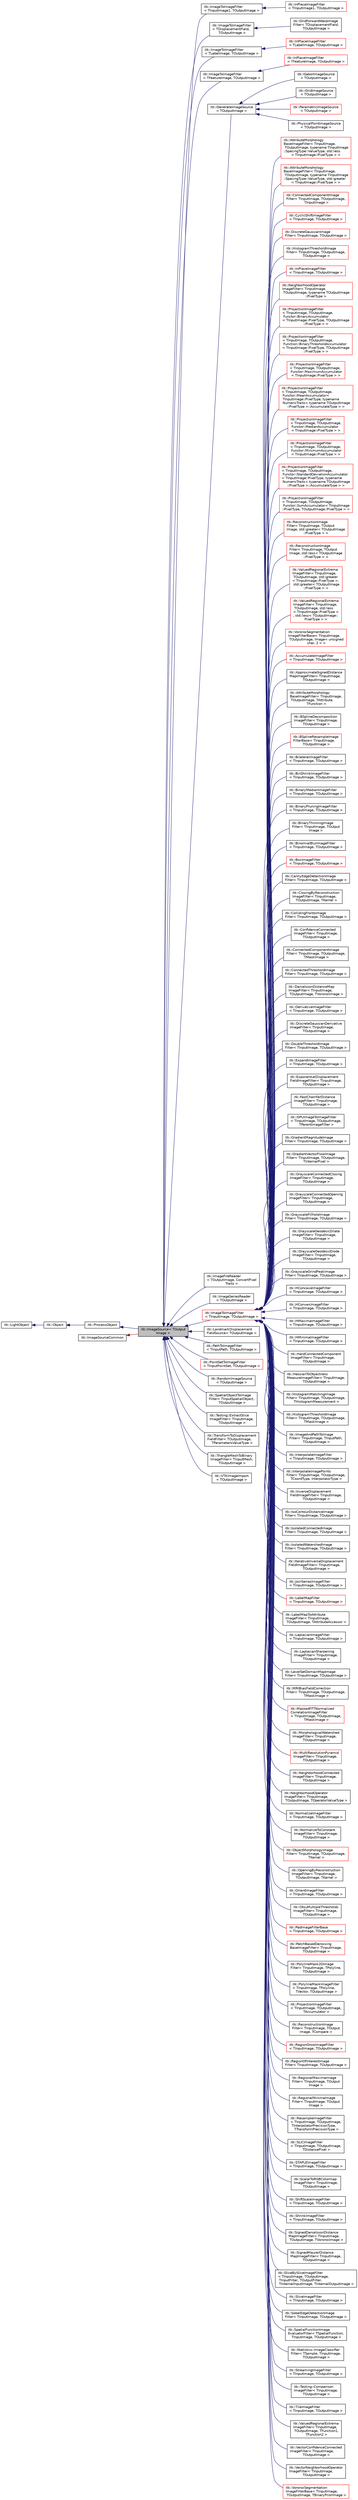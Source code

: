 digraph "itk::ImageSource&lt; TOutputImage &gt;"
{
 // LATEX_PDF_SIZE
  edge [fontname="Helvetica",fontsize="10",labelfontname="Helvetica",labelfontsize="10"];
  node [fontname="Helvetica",fontsize="10",shape=record];
  rankdir="LR";
  Node1 [label="itk::ImageSource\< TOutput\lImage \>",height=0.2,width=0.4,color="black", fillcolor="grey75", style="filled", fontcolor="black",tooltip="Base class for all process objects that output image data."];
  Node2 -> Node1 [dir="back",color="midnightblue",fontsize="10",style="solid",fontname="Helvetica"];
  Node2 [label="itk::ProcessObject",height=0.2,width=0.4,color="black", fillcolor="white", style="filled",URL="$classitk_1_1ProcessObject.html",tooltip="The base class for all process objects (source, filters, mappers) in the Insight data processing pipe..."];
  Node3 -> Node2 [dir="back",color="midnightblue",fontsize="10",style="solid",fontname="Helvetica"];
  Node3 [label="itk::Object",height=0.2,width=0.4,color="black", fillcolor="white", style="filled",URL="$classitk_1_1Object.html",tooltip="Base class for most ITK classes."];
  Node4 -> Node3 [dir="back",color="midnightblue",fontsize="10",style="solid",fontname="Helvetica"];
  Node4 [label="itk::LightObject",height=0.2,width=0.4,color="black", fillcolor="white", style="filled",URL="$classitk_1_1LightObject.html",tooltip="Light weight base class for most itk classes."];
  Node5 -> Node1 [dir="back",color="firebrick4",fontsize="10",style="solid",fontname="Helvetica"];
  Node5 [label="itk::ImageSourceCommon",height=0.2,width=0.4,color="black", fillcolor="white", style="filled",URL="$structitk_1_1ImageSourceCommon.html",tooltip="Secondary base class of ImageSource common between templates."];
  Node1 -> Node6 [dir="back",color="midnightblue",fontsize="10",style="solid",fontname="Helvetica"];
  Node6 [label="itk::ImageToImageFilter\l\< TInputImage1, TOutputImage \>",height=0.2,width=0.4,color="black", fillcolor="white", style="filled",URL="$classitk_1_1ImageToImageFilter.html",tooltip=" "];
  Node6 -> Node7 [dir="back",color="midnightblue",fontsize="10",style="solid",fontname="Helvetica"];
  Node7 [label="itk::InPlaceImageFilter\l\< TInputImage1, TOutputImage \>",height=0.2,width=0.4,color="red", fillcolor="white", style="filled",URL="$classitk_1_1InPlaceImageFilter.html",tooltip=" "];
  Node1 -> Node23 [dir="back",color="midnightblue",fontsize="10",style="solid",fontname="Helvetica"];
  Node23 [label="itk::ImageToImageFilter\l\< TDisplacementField,\l TOutputImage \>",height=0.2,width=0.4,color="black", fillcolor="white", style="filled",URL="$classitk_1_1ImageToImageFilter.html",tooltip=" "];
  Node23 -> Node24 [dir="back",color="midnightblue",fontsize="10",style="solid",fontname="Helvetica"];
  Node24 [label="itk::GridForwardWarpImage\lFilter\< TDisplacementField,\l TOutputImage \>",height=0.2,width=0.4,color="black", fillcolor="white", style="filled",URL="$classitk_1_1GridForwardWarpImageFilter.html",tooltip="Warps a grid using an input deformation field."];
  Node1 -> Node25 [dir="back",color="midnightblue",fontsize="10",style="solid",fontname="Helvetica"];
  Node25 [label="itk::ImageToImageFilter\l\< TLabelImage, TOutputImage \>",height=0.2,width=0.4,color="black", fillcolor="white", style="filled",URL="$classitk_1_1ImageToImageFilter.html",tooltip=" "];
  Node25 -> Node26 [dir="back",color="midnightblue",fontsize="10",style="solid",fontname="Helvetica"];
  Node26 [label="itk::InPlaceImageFilter\l\< TLabelImage, TOutputImage \>",height=0.2,width=0.4,color="red", fillcolor="white", style="filled",URL="$classitk_1_1InPlaceImageFilter.html",tooltip=" "];
  Node1 -> Node29 [dir="back",color="midnightblue",fontsize="10",style="solid",fontname="Helvetica"];
  Node29 [label="itk::ImageToImageFilter\l\< TFeatureImage, TOutputImage \>",height=0.2,width=0.4,color="black", fillcolor="white", style="filled",URL="$classitk_1_1ImageToImageFilter.html",tooltip=" "];
  Node29 -> Node30 [dir="back",color="midnightblue",fontsize="10",style="solid",fontname="Helvetica"];
  Node30 [label="itk::InPlaceImageFilter\l\< TFeatureImage, TOutputImage \>",height=0.2,width=0.4,color="red", fillcolor="white", style="filled",URL="$classitk_1_1InPlaceImageFilter.html",tooltip=" "];
  Node1 -> Node40 [dir="back",color="midnightblue",fontsize="10",style="solid",fontname="Helvetica"];
  Node40 [label="itk::GenerateImageSource\l\< TOutputImage \>",height=0.2,width=0.4,color="black", fillcolor="white", style="filled",URL="$classitk_1_1GenerateImageSource.html",tooltip="a Base class for image sources which need to have image size, and other meta-data set."];
  Node40 -> Node41 [dir="back",color="midnightblue",fontsize="10",style="solid",fontname="Helvetica"];
  Node41 [label="itk::GaborImageSource\l\< TOutputImage \>",height=0.2,width=0.4,color="black", fillcolor="white", style="filled",URL="$classitk_1_1GaborImageSource.html",tooltip="Generate an n-dimensional image of a Gabor filter."];
  Node40 -> Node42 [dir="back",color="midnightblue",fontsize="10",style="solid",fontname="Helvetica"];
  Node42 [label="itk::GridImageSource\l\< TOutputImage \>",height=0.2,width=0.4,color="black", fillcolor="white", style="filled",URL="$classitk_1_1GridImageSource.html",tooltip="Generate an n-dimensional image of a grid."];
  Node40 -> Node43 [dir="back",color="midnightblue",fontsize="10",style="solid",fontname="Helvetica"];
  Node43 [label="itk::ParametricImageSource\l\< TOutputImage \>",height=0.2,width=0.4,color="red", fillcolor="white", style="filled",URL="$classitk_1_1ParametricImageSource.html",tooltip="Base class for all parametric image sources."];
  Node40 -> Node45 [dir="back",color="midnightblue",fontsize="10",style="solid",fontname="Helvetica"];
  Node45 [label="itk::PhysicalPointImageSource\l\< TOutputImage \>",height=0.2,width=0.4,color="black", fillcolor="white", style="filled",URL="$classitk_1_1PhysicalPointImageSource.html",tooltip="Generate an image of the physical locations of each pixel."];
  Node1 -> Node46 [dir="back",color="midnightblue",fontsize="10",style="solid",fontname="Helvetica"];
  Node46 [label="itk::ImageFileReader\l\< TOutputImage, ConvertPixel\lTraits \>",height=0.2,width=0.4,color="black", fillcolor="white", style="filled",URL="$classitk_1_1ImageFileReader.html",tooltip="Data source that reads image data from a single file."];
  Node1 -> Node47 [dir="back",color="midnightblue",fontsize="10",style="solid",fontname="Helvetica"];
  Node47 [label="itk::ImageSeriesReader\l\< TOutputImage \>",height=0.2,width=0.4,color="black", fillcolor="white", style="filled",URL="$classitk_1_1ImageSeriesReader.html",tooltip="Data source that reads image data from a series of disk files."];
  Node1 -> Node48 [dir="back",color="midnightblue",fontsize="10",style="solid",fontname="Helvetica"];
  Node48 [label="itk::ImageToImageFilter\l\< TInputImage, TOutputImage \>",height=0.2,width=0.4,color="red", fillcolor="white", style="filled",URL="$classitk_1_1ImageToImageFilter.html",tooltip="Base class for filters that take an image as input and produce an image as output."];
  Node48 -> Node49 [dir="back",color="midnightblue",fontsize="10",style="solid",fontname="Helvetica"];
  Node49 [label="itk::AttributeMorphology\lBaseImageFilter\< TInputImage,\l TOutputImage, typename TInputImage\l::SpacingType::ValueType, std::less\l\< TInputImage::PixelType \> \>",height=0.2,width=0.4,color="red", fillcolor="white", style="filled",URL="$classitk_1_1AttributeMorphologyBaseImageFilter.html",tooltip=" "];
  Node48 -> Node51 [dir="back",color="midnightblue",fontsize="10",style="solid",fontname="Helvetica"];
  Node51 [label="itk::AttributeMorphology\lBaseImageFilter\< TInputImage,\l TOutputImage, typename TInputImage\l::SpacingType::ValueType, std::greater\l\< TInputImage::PixelType \> \>",height=0.2,width=0.4,color="red", fillcolor="white", style="filled",URL="$classitk_1_1AttributeMorphologyBaseImageFilter.html",tooltip=" "];
  Node48 -> Node53 [dir="back",color="midnightblue",fontsize="10",style="solid",fontname="Helvetica"];
  Node53 [label="itk::ConnectedComponentImage\lFilter\< TInputImage, TOutputImage,\l TInputImage \>",height=0.2,width=0.4,color="red", fillcolor="white", style="filled",URL="$classitk_1_1ConnectedComponentImageFilter.html",tooltip=" "];
  Node48 -> Node59 [dir="back",color="midnightblue",fontsize="10",style="solid",fontname="Helvetica"];
  Node59 [label="itk::CyclicShiftImageFilter\l\< TInputImage, TOutputImage \>",height=0.2,width=0.4,color="red", fillcolor="white", style="filled",URL="$classitk_1_1CyclicShiftImageFilter.html",tooltip=" "];
  Node48 -> Node61 [dir="back",color="midnightblue",fontsize="10",style="solid",fontname="Helvetica"];
  Node61 [label="itk::DiscreteGaussianImage\lFilter\< TInputImage, TOutputImage \>",height=0.2,width=0.4,color="red", fillcolor="white", style="filled",URL="$classitk_1_1DiscreteGaussianImageFilter.html",tooltip=" "];
  Node48 -> Node64 [dir="back",color="midnightblue",fontsize="10",style="solid",fontname="Helvetica"];
  Node64 [label="itk::HistogramThresholdImage\lFilter\< TInputImage, TOutputImage,\l TOutputImage \>",height=0.2,width=0.4,color="red", fillcolor="white", style="filled",URL="$classitk_1_1HistogramThresholdImageFilter.html",tooltip=" "];
  Node48 -> Node77 [dir="back",color="midnightblue",fontsize="10",style="solid",fontname="Helvetica"];
  Node77 [label="itk::InPlaceImageFilter\l\< TInputImage, TOutputImage \>",height=0.2,width=0.4,color="red", fillcolor="white", style="filled",URL="$classitk_1_1InPlaceImageFilter.html",tooltip=" "];
  Node48 -> Node182 [dir="back",color="midnightblue",fontsize="10",style="solid",fontname="Helvetica"];
  Node182 [label="itk::NeighborhoodOperator\lImageFilter\< TInputImage,\l TOutputImage, typename TOutputImage\l::PixelType \>",height=0.2,width=0.4,color="red", fillcolor="white", style="filled",URL="$classitk_1_1NeighborhoodOperatorImageFilter.html",tooltip=" "];
  Node48 -> Node187 [dir="back",color="midnightblue",fontsize="10",style="solid",fontname="Helvetica"];
  Node187 [label="itk::ProjectionImageFilter\l\< TInputImage, TOutputImage,\l Functor::BinaryAccumulator\l\< TInputImage::PixelType, TOutputImage\l::PixelType \> \>",height=0.2,width=0.4,color="red", fillcolor="white", style="filled",URL="$classitk_1_1ProjectionImageFilter.html",tooltip=" "];
  Node48 -> Node189 [dir="back",color="midnightblue",fontsize="10",style="solid",fontname="Helvetica"];
  Node189 [label="itk::ProjectionImageFilter\l\< TInputImage, TOutputImage,\l Function::BinaryThresholdAccumulator\l\< TInputImage::PixelType, TOutputImage\l::PixelType \> \>",height=0.2,width=0.4,color="red", fillcolor="white", style="filled",URL="$classitk_1_1ProjectionImageFilter.html",tooltip=" "];
  Node48 -> Node191 [dir="back",color="midnightblue",fontsize="10",style="solid",fontname="Helvetica"];
  Node191 [label="itk::ProjectionImageFilter\l\< TInputImage, TOutputImage,\l Functor::MaximumAccumulator\l\< TInputImage::PixelType \> \>",height=0.2,width=0.4,color="red", fillcolor="white", style="filled",URL="$classitk_1_1ProjectionImageFilter.html",tooltip=" "];
  Node48 -> Node193 [dir="back",color="midnightblue",fontsize="10",style="solid",fontname="Helvetica"];
  Node193 [label="itk::ProjectionImageFilter\l\< TInputImage, TOutputImage,\l Functor::MeanAccumulator\<\l TInputImage::PixelType, typename\l NumericTraits\< typename TOutputImage\l::PixelType \>::AccumulateType \> \>",height=0.2,width=0.4,color="red", fillcolor="white", style="filled",URL="$classitk_1_1ProjectionImageFilter.html",tooltip=" "];
  Node48 -> Node195 [dir="back",color="midnightblue",fontsize="10",style="solid",fontname="Helvetica"];
  Node195 [label="itk::ProjectionImageFilter\l\< TInputImage, TOutputImage,\l Functor::MedianAccumulator\l\< TInputImage::PixelType \> \>",height=0.2,width=0.4,color="red", fillcolor="white", style="filled",URL="$classitk_1_1ProjectionImageFilter.html",tooltip=" "];
  Node48 -> Node197 [dir="back",color="midnightblue",fontsize="10",style="solid",fontname="Helvetica"];
  Node197 [label="itk::ProjectionImageFilter\l\< TInputImage, TOutputImage,\l Functor::MinimumAccumulator\l\< TInputImage::PixelType \> \>",height=0.2,width=0.4,color="red", fillcolor="white", style="filled",URL="$classitk_1_1ProjectionImageFilter.html",tooltip=" "];
  Node48 -> Node199 [dir="back",color="midnightblue",fontsize="10",style="solid",fontname="Helvetica"];
  Node199 [label="itk::ProjectionImageFilter\l\< TInputImage, TOutputImage,\l Functor::StandardDeviationAccumulator\l\< TInputImage::PixelType, typename\l NumericTraits\< typename TOutputImage\l::PixelType \>::AccumulateType \> \>",height=0.2,width=0.4,color="red", fillcolor="white", style="filled",URL="$classitk_1_1ProjectionImageFilter.html",tooltip=" "];
  Node48 -> Node201 [dir="back",color="midnightblue",fontsize="10",style="solid",fontname="Helvetica"];
  Node201 [label="itk::ProjectionImageFilter\l\< TInputImage, TOutputImage,\l Functor::SumAccumulator\< TInputImage\l::PixelType, TOutputImage::PixelType \> \>",height=0.2,width=0.4,color="red", fillcolor="white", style="filled",URL="$classitk_1_1ProjectionImageFilter.html",tooltip=" "];
  Node48 -> Node203 [dir="back",color="midnightblue",fontsize="10",style="solid",fontname="Helvetica"];
  Node203 [label="itk::ReconstructionImage\lFilter\< TInputImage, TOutput\lImage, std::greater\< TOutputImage\l::PixelType \> \>",height=0.2,width=0.4,color="red", fillcolor="white", style="filled",URL="$classitk_1_1ReconstructionImageFilter.html",tooltip=" "];
  Node48 -> Node205 [dir="back",color="midnightblue",fontsize="10",style="solid",fontname="Helvetica"];
  Node205 [label="itk::ReconstructionImage\lFilter\< TInputImage, TOutput\lImage, std::less\< TOutputImage\l::PixelType \> \>",height=0.2,width=0.4,color="red", fillcolor="white", style="filled",URL="$classitk_1_1ReconstructionImageFilter.html",tooltip=" "];
  Node48 -> Node207 [dir="back",color="midnightblue",fontsize="10",style="solid",fontname="Helvetica"];
  Node207 [label="itk::ValuedRegionalExtrema\lImageFilter\< TInputImage,\l TOutputImage, std::greater\l\< TInputImage::PixelType \>,\l std::greater\< TOutputImage\l::PixelType \> \>",height=0.2,width=0.4,color="red", fillcolor="white", style="filled",URL="$classitk_1_1ValuedRegionalExtremaImageFilter.html",tooltip=" "];
  Node48 -> Node209 [dir="back",color="midnightblue",fontsize="10",style="solid",fontname="Helvetica"];
  Node209 [label="itk::ValuedRegionalExtrema\lImageFilter\< TInputImage,\l TOutputImage, std::less\l\< TInputImage::PixelType \>\l, std::less\< TOutputImage::\lPixelType \> \>",height=0.2,width=0.4,color="red", fillcolor="white", style="filled",URL="$classitk_1_1ValuedRegionalExtremaImageFilter.html",tooltip=" "];
  Node48 -> Node211 [dir="back",color="midnightblue",fontsize="10",style="solid",fontname="Helvetica"];
  Node211 [label="itk::VoronoiSegmentation\lImageFilterBase\< TInputImage,\l TOutputImage, Image\< unsigned\l char, 2 \> \>",height=0.2,width=0.4,color="red", fillcolor="white", style="filled",URL="$classitk_1_1VoronoiSegmentationImageFilterBase.html",tooltip=" "];
  Node48 -> Node213 [dir="back",color="midnightblue",fontsize="10",style="solid",fontname="Helvetica"];
  Node213 [label="itk::AccumulateImageFilter\l\< TInputImage, TOutputImage \>",height=0.2,width=0.4,color="red", fillcolor="white", style="filled",URL="$classitk_1_1AccumulateImageFilter.html",tooltip="Implements an accumulation of an image along a selected direction."];
  Node48 -> Node215 [dir="back",color="midnightblue",fontsize="10",style="solid",fontname="Helvetica"];
  Node215 [label="itk::ApproximateSignedDistance\lMapImageFilter\< TInputImage,\l TOutputImage \>",height=0.2,width=0.4,color="black", fillcolor="white", style="filled",URL="$classitk_1_1ApproximateSignedDistanceMapImageFilter.html",tooltip="Create a map of the approximate signed distance from the boundaries of a binary image."];
  Node48 -> Node216 [dir="back",color="midnightblue",fontsize="10",style="solid",fontname="Helvetica"];
  Node216 [label="itk::AttributeMorphology\lBaseImageFilter\< TInputImage,\l TOutputImage, TAttribute,\l TFunction \>",height=0.2,width=0.4,color="black", fillcolor="white", style="filled",URL="$classitk_1_1AttributeMorphologyBaseImageFilter.html",tooltip="Morphological opening by attributes."];
  Node48 -> Node217 [dir="back",color="midnightblue",fontsize="10",style="solid",fontname="Helvetica"];
  Node217 [label="itk::BSplineDecomposition\lImageFilter\< TInputImage,\l TOutputImage \>",height=0.2,width=0.4,color="black", fillcolor="white", style="filled",URL="$classitk_1_1BSplineDecompositionImageFilter.html",tooltip="Calculates the B-Spline coefficients of an image. Spline order may be from 0 to 5."];
  Node48 -> Node218 [dir="back",color="midnightblue",fontsize="10",style="solid",fontname="Helvetica"];
  Node218 [label="itk::BSplineResampleImage\lFilterBase\< TInputImage,\l TOutputImage \>",height=0.2,width=0.4,color="red", fillcolor="white", style="filled",URL="$classitk_1_1BSplineResampleImageFilterBase.html",tooltip="Uses the \"l2\" spline pyramid implementation of B-Spline Filters to up/down sample an image by a facto..."];
  Node48 -> Node224 [dir="back",color="midnightblue",fontsize="10",style="solid",fontname="Helvetica"];
  Node224 [label="itk::BilateralImageFilter\l\< TInputImage, TOutputImage \>",height=0.2,width=0.4,color="black", fillcolor="white", style="filled",URL="$classitk_1_1BilateralImageFilter.html",tooltip="Blurs an image while preserving edges."];
  Node48 -> Node225 [dir="back",color="midnightblue",fontsize="10",style="solid",fontname="Helvetica"];
  Node225 [label="itk::BinShrinkImageFilter\l\< TInputImage, TOutputImage \>",height=0.2,width=0.4,color="black", fillcolor="white", style="filled",URL="$classitk_1_1BinShrinkImageFilter.html",tooltip="Reduce the size of an image by an integer factor in each dimension while performing averaging of an i..."];
  Node48 -> Node226 [dir="back",color="midnightblue",fontsize="10",style="solid",fontname="Helvetica"];
  Node226 [label="itk::BinaryMedianImageFilter\l\< TInputImage, TOutputImage \>",height=0.2,width=0.4,color="black", fillcolor="white", style="filled",URL="$classitk_1_1BinaryMedianImageFilter.html",tooltip="Applies a version of the median filter optimized for binary images."];
  Node48 -> Node227 [dir="back",color="midnightblue",fontsize="10",style="solid",fontname="Helvetica"];
  Node227 [label="itk::BinaryPruningImageFilter\l\< TInputImage, TOutputImage \>",height=0.2,width=0.4,color="black", fillcolor="white", style="filled",URL="$classitk_1_1BinaryPruningImageFilter.html",tooltip="This filter removes \"spurs\" of less than a certain length in the input image."];
  Node48 -> Node228 [dir="back",color="midnightblue",fontsize="10",style="solid",fontname="Helvetica"];
  Node228 [label="itk::BinaryThinningImage\lFilter\< TInputImage, TOutput\lImage \>",height=0.2,width=0.4,color="black", fillcolor="white", style="filled",URL="$classitk_1_1BinaryThinningImageFilter.html",tooltip="This filter computes one-pixel-wide edges of the input image."];
  Node48 -> Node229 [dir="back",color="midnightblue",fontsize="10",style="solid",fontname="Helvetica"];
  Node229 [label="itk::BinomialBlurImageFilter\l\< TInputImage, TOutputImage \>",height=0.2,width=0.4,color="black", fillcolor="white", style="filled",URL="$classitk_1_1BinomialBlurImageFilter.html",tooltip="Performs a separable blur on each dimension of an image."];
  Node48 -> Node230 [dir="back",color="midnightblue",fontsize="10",style="solid",fontname="Helvetica"];
  Node230 [label="itk::BoxImageFilter\l\< TInputImage, TOutputImage \>",height=0.2,width=0.4,color="red", fillcolor="white", style="filled",URL="$classitk_1_1BoxImageFilter.html",tooltip="A base class for all the filters working on a box neighborhood."];
  Node48 -> Node280 [dir="back",color="midnightblue",fontsize="10",style="solid",fontname="Helvetica"];
  Node280 [label="itk::CannyEdgeDetectionImage\lFilter\< TInputImage, TOutputImage \>",height=0.2,width=0.4,color="black", fillcolor="white", style="filled",URL="$classitk_1_1CannyEdgeDetectionImageFilter.html",tooltip="This filter is an implementation of a Canny edge detector for scalar-valued images."];
  Node48 -> Node281 [dir="back",color="midnightblue",fontsize="10",style="solid",fontname="Helvetica"];
  Node281 [label="itk::ClosingByReconstruction\lImageFilter\< TInputImage,\l TOutputImage, TKernel \>",height=0.2,width=0.4,color="black", fillcolor="white", style="filled",URL="$classitk_1_1ClosingByReconstructionImageFilter.html",tooltip="Closing by reconstruction of an image."];
  Node48 -> Node282 [dir="back",color="midnightblue",fontsize="10",style="solid",fontname="Helvetica"];
  Node282 [label="itk::CollidingFrontsImage\lFilter\< TInputImage, TOutputImage \>",height=0.2,width=0.4,color="black", fillcolor="white", style="filled",URL="$classitk_1_1CollidingFrontsImageFilter.html",tooltip="Selects a region of space where two independent fronts run towards each other."];
  Node48 -> Node283 [dir="back",color="midnightblue",fontsize="10",style="solid",fontname="Helvetica"];
  Node283 [label="itk::ConfidenceConnected\lImageFilter\< TInputImage,\l TOutputImage \>",height=0.2,width=0.4,color="black", fillcolor="white", style="filled",URL="$classitk_1_1ConfidenceConnectedImageFilter.html",tooltip="Segment pixels with similar statistics using connectivity."];
  Node48 -> Node284 [dir="back",color="midnightblue",fontsize="10",style="solid",fontname="Helvetica"];
  Node284 [label="itk::ConnectedComponentImage\lFilter\< TInputImage, TOutputImage,\l TMaskImage \>",height=0.2,width=0.4,color="black", fillcolor="white", style="filled",URL="$classitk_1_1ConnectedComponentImageFilter.html",tooltip="Label the objects in a binary image."];
  Node48 -> Node285 [dir="back",color="midnightblue",fontsize="10",style="solid",fontname="Helvetica"];
  Node285 [label="itk::ConnectedThresholdImage\lFilter\< TInputImage, TOutputImage \>",height=0.2,width=0.4,color="black", fillcolor="white", style="filled",URL="$classitk_1_1ConnectedThresholdImageFilter.html",tooltip="Label pixels that are connected to a seed and lie within a range of values."];
  Node48 -> Node286 [dir="back",color="midnightblue",fontsize="10",style="solid",fontname="Helvetica"];
  Node286 [label="itk::DanielssonDistanceMap\lImageFilter\< TInputImage,\l TOutputImage, TVoronoiImage \>",height=0.2,width=0.4,color="black", fillcolor="white", style="filled",URL="$classitk_1_1DanielssonDistanceMapImageFilter.html",tooltip="This filter computes the distance map of the input image as an approximation with pixel accuracy to t..."];
  Node48 -> Node287 [dir="back",color="midnightblue",fontsize="10",style="solid",fontname="Helvetica"];
  Node287 [label="itk::DerivativeImageFilter\l\< TInputImage, TOutputImage \>",height=0.2,width=0.4,color="black", fillcolor="white", style="filled",URL="$classitk_1_1DerivativeImageFilter.html",tooltip="Computes the directional derivative of an image. The directional derivative at each pixel location is..."];
  Node48 -> Node288 [dir="back",color="midnightblue",fontsize="10",style="solid",fontname="Helvetica"];
  Node288 [label="itk::DiscreteGaussianDerivative\lImageFilter\< TInputImage,\l TOutputImage \>",height=0.2,width=0.4,color="black", fillcolor="white", style="filled",URL="$classitk_1_1DiscreteGaussianDerivativeImageFilter.html",tooltip="Calculates image derivatives using discrete derivative gaussian kernels. This filter calculates Gauss..."];
  Node48 -> Node289 [dir="back",color="midnightblue",fontsize="10",style="solid",fontname="Helvetica"];
  Node289 [label="itk::DoubleThresholdImage\lFilter\< TInputImage, TOutputImage \>",height=0.2,width=0.4,color="black", fillcolor="white", style="filled",URL="$classitk_1_1DoubleThresholdImageFilter.html",tooltip="Binarize an input image using double thresholding."];
  Node48 -> Node290 [dir="back",color="midnightblue",fontsize="10",style="solid",fontname="Helvetica"];
  Node290 [label="itk::ExpandImageFilter\l\< TInputImage, TOutputImage \>",height=0.2,width=0.4,color="black", fillcolor="white", style="filled",URL="$classitk_1_1ExpandImageFilter.html",tooltip="Expand the size of an image by an integer factor in each dimension."];
  Node48 -> Node291 [dir="back",color="midnightblue",fontsize="10",style="solid",fontname="Helvetica"];
  Node291 [label="itk::ExponentialDisplacement\lFieldImageFilter\< TInputImage,\l TOutputImage \>",height=0.2,width=0.4,color="black", fillcolor="white", style="filled",URL="$classitk_1_1ExponentialDisplacementFieldImageFilter.html",tooltip="Computes a diffeomorphic displacement field as the Lie group exponential of a vector field."];
  Node48 -> Node292 [dir="back",color="midnightblue",fontsize="10",style="solid",fontname="Helvetica"];
  Node292 [label="itk::FastChamferDistance\lImageFilter\< TInputImage,\l TOutputImage \>",height=0.2,width=0.4,color="black", fillcolor="white", style="filled",URL="$classitk_1_1FastChamferDistanceImageFilter.html",tooltip="This class compute the signed (positive and negative) chamfer distance in a narrow band."];
  Node48 -> Node293 [dir="back",color="midnightblue",fontsize="10",style="solid",fontname="Helvetica"];
  Node293 [label="itk::GPUImageToImageFilter\l\< TInputImage, TOutputImage,\l TParentImageFilter \>",height=0.2,width=0.4,color="black", fillcolor="white", style="filled",URL="$classitk_1_1GPUImageToImageFilter.html",tooltip="class to abstract the behaviour of the GPU filters."];
  Node48 -> Node294 [dir="back",color="midnightblue",fontsize="10",style="solid",fontname="Helvetica"];
  Node294 [label="itk::GradientMagnitudeImage\lFilter\< TInputImage, TOutputImage \>",height=0.2,width=0.4,color="black", fillcolor="white", style="filled",URL="$classitk_1_1GradientMagnitudeImageFilter.html",tooltip="Computes the gradient magnitude of an image region at each pixel."];
  Node48 -> Node295 [dir="back",color="midnightblue",fontsize="10",style="solid",fontname="Helvetica"];
  Node295 [label="itk::GradientVectorFlowImage\lFilter\< TInputImage, TOutputImage,\l TInternalPixel \>",height=0.2,width=0.4,color="black", fillcolor="white", style="filled",URL="$classitk_1_1GradientVectorFlowImageFilter.html",tooltip="This class computes a diffusion of the gradient vectors for graylevel or binary edge map derive from ..."];
  Node48 -> Node296 [dir="back",color="midnightblue",fontsize="10",style="solid",fontname="Helvetica"];
  Node296 [label="itk::GrayscaleConnectedClosing\lImageFilter\< TInputImage,\l TOutputImage \>",height=0.2,width=0.4,color="black", fillcolor="white", style="filled",URL="$classitk_1_1GrayscaleConnectedClosingImageFilter.html",tooltip="Enhance pixels associated with a dark object (identified by a seed pixel) where the dark object is su..."];
  Node48 -> Node297 [dir="back",color="midnightblue",fontsize="10",style="solid",fontname="Helvetica"];
  Node297 [label="itk::GrayscaleConnectedOpening\lImageFilter\< TInputImage,\l TOutputImage \>",height=0.2,width=0.4,color="black", fillcolor="white", style="filled",URL="$classitk_1_1GrayscaleConnectedOpeningImageFilter.html",tooltip="Enhance pixels associated with a bright object (identified by a seed pixel) where the bright object i..."];
  Node48 -> Node298 [dir="back",color="midnightblue",fontsize="10",style="solid",fontname="Helvetica"];
  Node298 [label="itk::GrayscaleFillholeImage\lFilter\< TInputImage, TOutputImage \>",height=0.2,width=0.4,color="black", fillcolor="white", style="filled",URL="$classitk_1_1GrayscaleFillholeImageFilter.html",tooltip="Remove local minima not connected to the boundary of the image."];
  Node48 -> Node299 [dir="back",color="midnightblue",fontsize="10",style="solid",fontname="Helvetica"];
  Node299 [label="itk::GrayscaleGeodesicDilate\lImageFilter\< TInputImage,\l TOutputImage \>",height=0.2,width=0.4,color="black", fillcolor="white", style="filled",URL="$classitk_1_1GrayscaleGeodesicDilateImageFilter.html",tooltip="Geodesic grayscale dilation of an image."];
  Node48 -> Node300 [dir="back",color="midnightblue",fontsize="10",style="solid",fontname="Helvetica"];
  Node300 [label="itk::GrayscaleGeodesicErode\lImageFilter\< TInputImage,\l TOutputImage \>",height=0.2,width=0.4,color="black", fillcolor="white", style="filled",URL="$classitk_1_1GrayscaleGeodesicErodeImageFilter.html",tooltip="geodesic gray scale erosion of an image"];
  Node48 -> Node301 [dir="back",color="midnightblue",fontsize="10",style="solid",fontname="Helvetica"];
  Node301 [label="itk::GrayscaleGrindPeakImage\lFilter\< TInputImage, TOutputImage \>",height=0.2,width=0.4,color="black", fillcolor="white", style="filled",URL="$classitk_1_1GrayscaleGrindPeakImageFilter.html",tooltip="Remove local maxima not connected to the boundary of the image."];
  Node48 -> Node302 [dir="back",color="midnightblue",fontsize="10",style="solid",fontname="Helvetica"];
  Node302 [label="itk::HConcaveImageFilter\l\< TInputImage, TOutputImage \>",height=0.2,width=0.4,color="black", fillcolor="white", style="filled",URL="$classitk_1_1HConcaveImageFilter.html",tooltip="Identify local minima whose depth below the baseline is greater than h."];
  Node48 -> Node303 [dir="back",color="midnightblue",fontsize="10",style="solid",fontname="Helvetica"];
  Node303 [label="itk::HConvexImageFilter\l\< TInputImage, TOutputImage \>",height=0.2,width=0.4,color="black", fillcolor="white", style="filled",URL="$classitk_1_1HConvexImageFilter.html",tooltip="Identify local maxima whose height above the baseline is greater than h."];
  Node48 -> Node304 [dir="back",color="midnightblue",fontsize="10",style="solid",fontname="Helvetica"];
  Node304 [label="itk::HMaximaImageFilter\l\< TInputImage, TOutputImage \>",height=0.2,width=0.4,color="black", fillcolor="white", style="filled",URL="$classitk_1_1HMaximaImageFilter.html",tooltip="Suppress local maxima whose height above the baseline is less than h."];
  Node48 -> Node305 [dir="back",color="midnightblue",fontsize="10",style="solid",fontname="Helvetica"];
  Node305 [label="itk::HMinimaImageFilter\l\< TInputImage, TOutputImage \>",height=0.2,width=0.4,color="black", fillcolor="white", style="filled",URL="$classitk_1_1HMinimaImageFilter.html",tooltip="Suppress local minima whose depth below the baseline is less than h."];
  Node48 -> Node306 [dir="back",color="midnightblue",fontsize="10",style="solid",fontname="Helvetica"];
  Node306 [label="itk::HardConnectedComponent\lImageFilter\< TInputImage,\l TOutputImage \>",height=0.2,width=0.4,color="black", fillcolor="white", style="filled",URL="$classitk_1_1HardConnectedComponentImageFilter.html",tooltip=" "];
  Node48 -> Node307 [dir="back",color="midnightblue",fontsize="10",style="solid",fontname="Helvetica"];
  Node307 [label="itk::HessianToObjectness\lMeasureImageFilter\< TInputImage,\l TOutputImage \>",height=0.2,width=0.4,color="black", fillcolor="white", style="filled",URL="$classitk_1_1HessianToObjectnessMeasureImageFilter.html",tooltip="A filter to enhance M-dimensional objects in N-dimensional images."];
  Node48 -> Node308 [dir="back",color="midnightblue",fontsize="10",style="solid",fontname="Helvetica"];
  Node308 [label="itk::HistogramMatchingImage\lFilter\< TInputImage, TOutputImage,\l THistogramMeasurement \>",height=0.2,width=0.4,color="black", fillcolor="white", style="filled",URL="$classitk_1_1HistogramMatchingImageFilter.html",tooltip="Normalize the grayscale values for a source image by matching the shape of the source image histogram..."];
  Node48 -> Node309 [dir="back",color="midnightblue",fontsize="10",style="solid",fontname="Helvetica"];
  Node309 [label="itk::HistogramThresholdImage\lFilter\< TInputImage, TOutputImage,\l TMaskImage \>",height=0.2,width=0.4,color="black", fillcolor="white", style="filled",URL="$classitk_1_1HistogramThresholdImageFilter.html",tooltip="Threshold an image using a HistogramThresholdCalculator."];
  Node48 -> Node310 [dir="back",color="midnightblue",fontsize="10",style="solid",fontname="Helvetica"];
  Node310 [label="itk::ImageAndPathToImage\lFilter\< TInputImage, TInputPath,\l TOutputImage \>",height=0.2,width=0.4,color="black", fillcolor="white", style="filled",URL="$classitk_1_1ImageAndPathToImageFilter.html",tooltip="Base class for filters that take both a path and an image as input and produce a path as output."];
  Node48 -> Node311 [dir="back",color="midnightblue",fontsize="10",style="solid",fontname="Helvetica"];
  Node311 [label="itk::InterpolateImageFilter\l\< TInputImage, TOutputImage \>",height=0.2,width=0.4,color="black", fillcolor="white", style="filled",URL="$classitk_1_1InterpolateImageFilter.html",tooltip="Interpolate an image from two N-D images."];
  Node48 -> Node312 [dir="back",color="midnightblue",fontsize="10",style="solid",fontname="Helvetica"];
  Node312 [label="itk::InterpolateImagePoints\lFilter\< TInputImage, TOutputImage,\l TCoordType, InterpolatorType \>",height=0.2,width=0.4,color="black", fillcolor="white", style="filled",URL="$classitk_1_1InterpolateImagePointsFilter.html",tooltip="Resamples an image at the coordinates specified by the user."];
  Node48 -> Node313 [dir="back",color="midnightblue",fontsize="10",style="solid",fontname="Helvetica"];
  Node313 [label="itk::InverseDisplacement\lFieldImageFilter\< TInputImage,\l TOutputImage \>",height=0.2,width=0.4,color="black", fillcolor="white", style="filled",URL="$classitk_1_1InverseDisplacementFieldImageFilter.html",tooltip="Computes the inverse of a displacement field."];
  Node48 -> Node314 [dir="back",color="midnightblue",fontsize="10",style="solid",fontname="Helvetica"];
  Node314 [label="itk::IsoContourDistanceImage\lFilter\< TInputImage, TOutputImage \>",height=0.2,width=0.4,color="black", fillcolor="white", style="filled",URL="$classitk_1_1IsoContourDistanceImageFilter.html",tooltip="Compute an approximate distance from an interpolated isocontour to the close grid points."];
  Node48 -> Node315 [dir="back",color="midnightblue",fontsize="10",style="solid",fontname="Helvetica"];
  Node315 [label="itk::IsolatedConnectedImage\lFilter\< TInputImage, TOutputImage \>",height=0.2,width=0.4,color="black", fillcolor="white", style="filled",URL="$classitk_1_1IsolatedConnectedImageFilter.html",tooltip="Label pixels that are connected to one set of seeds but not another."];
  Node48 -> Node316 [dir="back",color="midnightblue",fontsize="10",style="solid",fontname="Helvetica"];
  Node316 [label="itk::IsolatedWatershedImage\lFilter\< TInputImage, TOutputImage \>",height=0.2,width=0.4,color="black", fillcolor="white", style="filled",URL="$classitk_1_1IsolatedWatershedImageFilter.html",tooltip="Isolate watershed basins using two seeds."];
  Node48 -> Node317 [dir="back",color="midnightblue",fontsize="10",style="solid",fontname="Helvetica"];
  Node317 [label="itk::IterativeInverseDisplacement\lFieldImageFilter\< TInputImage,\l TOutputImage \>",height=0.2,width=0.4,color="black", fillcolor="white", style="filled",URL="$classitk_1_1IterativeInverseDisplacementFieldImageFilter.html",tooltip="Computes the inverse of a displacement field."];
  Node48 -> Node318 [dir="back",color="midnightblue",fontsize="10",style="solid",fontname="Helvetica"];
  Node318 [label="itk::JoinSeriesImageFilter\l\< TInputImage, TOutputImage \>",height=0.2,width=0.4,color="black", fillcolor="white", style="filled",URL="$classitk_1_1JoinSeriesImageFilter.html",tooltip="Join N-D images into an (N+1)-D image."];
  Node48 -> Node319 [dir="back",color="midnightblue",fontsize="10",style="solid",fontname="Helvetica"];
  Node319 [label="itk::LabelMapFilter\l\< TInputImage, TOutputImage \>",height=0.2,width=0.4,color="red", fillcolor="white", style="filled",URL="$classitk_1_1LabelMapFilter.html",tooltip="Base class for filters that take an image as input and overwrite that image as the output."];
  Node48 -> Node324 [dir="back",color="midnightblue",fontsize="10",style="solid",fontname="Helvetica"];
  Node324 [label="itk::LabelMapToAttribute\lImageFilter\< TInputImage,\l TOutputImage, TAttributeAccessor \>",height=0.2,width=0.4,color="black", fillcolor="white", style="filled",URL="$classitk_1_1LabelMapToAttributeImageFilter.html",tooltip="Convert a LabelMap to a labeled image."];
  Node48 -> Node325 [dir="back",color="midnightblue",fontsize="10",style="solid",fontname="Helvetica"];
  Node325 [label="itk::LaplacianImageFilter\l\< TInputImage, TOutputImage \>",height=0.2,width=0.4,color="black", fillcolor="white", style="filled",URL="$classitk_1_1LaplacianImageFilter.html",tooltip="This filter computes the Laplacian of a scalar-valued image."];
  Node48 -> Node326 [dir="back",color="midnightblue",fontsize="10",style="solid",fontname="Helvetica"];
  Node326 [label="itk::LaplacianSharpening\lImageFilter\< TInputImage,\l TOutputImage \>",height=0.2,width=0.4,color="black", fillcolor="white", style="filled",URL="$classitk_1_1LaplacianSharpeningImageFilter.html",tooltip="This filter sharpens an image using a Laplacian. LaplacianSharpening highlights regions of rapid inte..."];
  Node48 -> Node327 [dir="back",color="midnightblue",fontsize="10",style="solid",fontname="Helvetica"];
  Node327 [label="itk::LevelSetDomainMapImage\lFilter\< TInputImage, TOutputImage \>",height=0.2,width=0.4,color="black", fillcolor="white", style="filled",URL="$classitk_1_1LevelSetDomainMapImageFilter.html",tooltip=" "];
  Node48 -> Node328 [dir="back",color="midnightblue",fontsize="10",style="solid",fontname="Helvetica"];
  Node328 [label="itk::MRIBiasFieldCorrection\lFilter\< TInputImage, TOutputImage,\l TMaskImage \>",height=0.2,width=0.4,color="black", fillcolor="white", style="filled",URL="$classitk_1_1MRIBiasFieldCorrectionFilter.html",tooltip="Corrects 3D MRI bias field."];
  Node48 -> Node329 [dir="back",color="midnightblue",fontsize="10",style="solid",fontname="Helvetica"];
  Node329 [label="itk::MaskedFFTNormalized\lCorrelationImageFilter\l\< TInputImage, TOutputImage,\l TMaskImage \>",height=0.2,width=0.4,color="red", fillcolor="white", style="filled",URL="$classitk_1_1MaskedFFTNormalizedCorrelationImageFilter.html",tooltip="Calculate masked normalized cross correlation using FFTs."];
  Node48 -> Node331 [dir="back",color="midnightblue",fontsize="10",style="solid",fontname="Helvetica"];
  Node331 [label="itk::MorphologicalWatershed\lImageFilter\< TInputImage,\l TOutputImage \>",height=0.2,width=0.4,color="black", fillcolor="white", style="filled",URL="$classitk_1_1MorphologicalWatershedImageFilter.html",tooltip="Watershed segmentation implementation with morphological operators."];
  Node48 -> Node332 [dir="back",color="midnightblue",fontsize="10",style="solid",fontname="Helvetica"];
  Node332 [label="itk::MultiResolutionPyramid\lImageFilter\< TInputImage,\l TOutputImage \>",height=0.2,width=0.4,color="red", fillcolor="white", style="filled",URL="$classitk_1_1MultiResolutionPyramidImageFilter.html",tooltip="Framework for creating images in a multi-resolution pyramid."];
  Node48 -> Node334 [dir="back",color="midnightblue",fontsize="10",style="solid",fontname="Helvetica"];
  Node334 [label="itk::NeighborhoodConnected\lImageFilter\< TInputImage,\l TOutputImage \>",height=0.2,width=0.4,color="black", fillcolor="white", style="filled",URL="$classitk_1_1NeighborhoodConnectedImageFilter.html",tooltip="Label pixels that are connected to a seed and lie within a neighborhood."];
  Node48 -> Node335 [dir="back",color="midnightblue",fontsize="10",style="solid",fontname="Helvetica"];
  Node335 [label="itk::NeighborhoodOperator\lImageFilter\< TInputImage,\l TOutputImage, TOperatorValueType \>",height=0.2,width=0.4,color="black", fillcolor="white", style="filled",URL="$classitk_1_1NeighborhoodOperatorImageFilter.html",tooltip="Applies a single NeighborhoodOperator to an image region."];
  Node48 -> Node336 [dir="back",color="midnightblue",fontsize="10",style="solid",fontname="Helvetica"];
  Node336 [label="itk::NormalizeImageFilter\l\< TInputImage, TOutputImage \>",height=0.2,width=0.4,color="black", fillcolor="white", style="filled",URL="$classitk_1_1NormalizeImageFilter.html",tooltip="Normalize an image by setting its mean to zero and variance to one."];
  Node48 -> Node337 [dir="back",color="midnightblue",fontsize="10",style="solid",fontname="Helvetica"];
  Node337 [label="itk::NormalizeToConstant\lImageFilter\< TInputImage,\l TOutputImage \>",height=0.2,width=0.4,color="black", fillcolor="white", style="filled",URL="$classitk_1_1NormalizeToConstantImageFilter.html",tooltip="Scales image pixel intensities to make the sum of all pixels equal a user-defined constant."];
  Node48 -> Node338 [dir="back",color="midnightblue",fontsize="10",style="solid",fontname="Helvetica"];
  Node338 [label="itk::ObjectMorphologyImage\lFilter\< TInputImage, TOutputImage,\l TKernel \>",height=0.2,width=0.4,color="red", fillcolor="white", style="filled",URL="$classitk_1_1ObjectMorphologyImageFilter.html",tooltip="Base class for the morphological operations being applied to isolated objects in an image."];
  Node48 -> Node341 [dir="back",color="midnightblue",fontsize="10",style="solid",fontname="Helvetica"];
  Node341 [label="itk::OpeningByReconstruction\lImageFilter\< TInputImage,\l TOutputImage, TKernel \>",height=0.2,width=0.4,color="black", fillcolor="white", style="filled",URL="$classitk_1_1OpeningByReconstructionImageFilter.html",tooltip="Opening by reconstruction of an image."];
  Node48 -> Node342 [dir="back",color="midnightblue",fontsize="10",style="solid",fontname="Helvetica"];
  Node342 [label="itk::OrientImageFilter\l\< TInputImage, TOutputImage \>",height=0.2,width=0.4,color="black", fillcolor="white", style="filled",URL="$classitk_1_1OrientImageFilter.html",tooltip="Permute axes and then flip images as needed to obtain agreement in coordinateOrientation codes."];
  Node48 -> Node343 [dir="back",color="midnightblue",fontsize="10",style="solid",fontname="Helvetica"];
  Node343 [label="itk::OtsuMultipleThresholds\lImageFilter\< TInputImage,\l TOutputImage \>",height=0.2,width=0.4,color="black", fillcolor="white", style="filled",URL="$classitk_1_1OtsuMultipleThresholdsImageFilter.html",tooltip="Threshold an image using multiple Otsu Thresholds."];
  Node48 -> Node344 [dir="back",color="midnightblue",fontsize="10",style="solid",fontname="Helvetica"];
  Node344 [label="itk::PadImageFilterBase\l\< TInputImage, TOutputImage \>",height=0.2,width=0.4,color="red", fillcolor="white", style="filled",URL="$classitk_1_1PadImageFilterBase.html",tooltip="Increase the image size by padding. Superclass for filters that fill in extra pixels."];
  Node48 -> Node350 [dir="back",color="midnightblue",fontsize="10",style="solid",fontname="Helvetica"];
  Node350 [label="itk::PatchBasedDenoising\lBaseImageFilter\< TInputImage,\l TOutputImage \>",height=0.2,width=0.4,color="red", fillcolor="white", style="filled",URL="$classitk_1_1PatchBasedDenoisingBaseImageFilter.html",tooltip="Base class for patch-based denoising algorithms."];
  Node48 -> Node352 [dir="back",color="midnightblue",fontsize="10",style="solid",fontname="Helvetica"];
  Node352 [label="itk::PolylineMask2DImage\lFilter\< TInputImage, TPolyline,\l TOutputImage \>",height=0.2,width=0.4,color="black", fillcolor="white", style="filled",URL="$classitk_1_1PolylineMask2DImageFilter.html",tooltip="Implements 2D image masking operation constrained by a contour."];
  Node48 -> Node353 [dir="back",color="midnightblue",fontsize="10",style="solid",fontname="Helvetica"];
  Node353 [label="itk::PolylineMaskImageFilter\l\< TInputImage, TPolyline,\l TVector, TOutputImage \>",height=0.2,width=0.4,color="black", fillcolor="white", style="filled",URL="$classitk_1_1PolylineMaskImageFilter.html",tooltip="Implements image masking operation constrained by a polyline on a plane perpendicular to certain view..."];
  Node48 -> Node354 [dir="back",color="midnightblue",fontsize="10",style="solid",fontname="Helvetica"];
  Node354 [label="itk::ProjectionImageFilter\l\< TInputImage, TOutputImage,\l TAccumulator \>",height=0.2,width=0.4,color="black", fillcolor="white", style="filled",URL="$classitk_1_1ProjectionImageFilter.html",tooltip="Implements an accumulation of an image along a selected direction."];
  Node48 -> Node355 [dir="back",color="midnightblue",fontsize="10",style="solid",fontname="Helvetica"];
  Node355 [label="itk::ReconstructionImage\lFilter\< TInputImage, TOutput\lImage, TCompare \>",height=0.2,width=0.4,color="black", fillcolor="white", style="filled",URL="$classitk_1_1ReconstructionImageFilter.html",tooltip="Performs a grayscale geodesic reconstruction – for performance comparison with GrayscaleGeodesicDilat..."];
  Node48 -> Node356 [dir="back",color="midnightblue",fontsize="10",style="solid",fontname="Helvetica"];
  Node356 [label="itk::RegionGrowImageFilter\l\< TInputImage, TOutputImage \>",height=0.2,width=0.4,color="red", fillcolor="white", style="filled",URL="$classitk_1_1RegionGrowImageFilter.html",tooltip="Base class for RegionGrowImageFilter object."];
  Node48 -> Node358 [dir="back",color="midnightblue",fontsize="10",style="solid",fontname="Helvetica"];
  Node358 [label="itk::RegionOfInterestImage\lFilter\< TInputImage, TOutputImage \>",height=0.2,width=0.4,color="black", fillcolor="white", style="filled",URL="$classitk_1_1RegionOfInterestImageFilter.html",tooltip="Extract a region of interest from the input image."];
  Node48 -> Node359 [dir="back",color="midnightblue",fontsize="10",style="solid",fontname="Helvetica"];
  Node359 [label="itk::RegionalMaximaImage\lFilter\< TInputImage, TOutput\lImage \>",height=0.2,width=0.4,color="black", fillcolor="white", style="filled",URL="$classitk_1_1RegionalMaximaImageFilter.html",tooltip="Produce a binary image where foreground is the regional maxima of the input image."];
  Node48 -> Node360 [dir="back",color="midnightblue",fontsize="10",style="solid",fontname="Helvetica"];
  Node360 [label="itk::RegionalMinimaImage\lFilter\< TInputImage, TOutput\lImage \>",height=0.2,width=0.4,color="black", fillcolor="white", style="filled",URL="$classitk_1_1RegionalMinimaImageFilter.html",tooltip="Produce a binary image where foreground is the regional minima of the input image."];
  Node48 -> Node361 [dir="back",color="midnightblue",fontsize="10",style="solid",fontname="Helvetica"];
  Node361 [label="itk::ResampleImageFilter\l\< TInputImage, TOutputImage,\l TInterpolatorPrecisionType,\l TTransformPrecisionType \>",height=0.2,width=0.4,color="black", fillcolor="white", style="filled",URL="$classitk_1_1ResampleImageFilter.html",tooltip="Resample an image via a coordinate transform."];
  Node48 -> Node362 [dir="back",color="midnightblue",fontsize="10",style="solid",fontname="Helvetica"];
  Node362 [label="itk::SLICImageFilter\l\< TInputImage, TOutputImage,\l TDistancePixel \>",height=0.2,width=0.4,color="black", fillcolor="white", style="filled",URL="$classitk_1_1SLICImageFilter.html",tooltip="Simple Linear Iterative Clustering (SLIC) super-pixel segmentation."];
  Node48 -> Node363 [dir="back",color="midnightblue",fontsize="10",style="solid",fontname="Helvetica"];
  Node363 [label="itk::STAPLEImageFilter\l\< TInputImage, TOutputImage \>",height=0.2,width=0.4,color="black", fillcolor="white", style="filled",URL="$classitk_1_1STAPLEImageFilter.html",tooltip="The STAPLE filter implements the Simultaneous Truth and Performance Level Estimation algorithm for ge..."];
  Node48 -> Node364 [dir="back",color="midnightblue",fontsize="10",style="solid",fontname="Helvetica"];
  Node364 [label="itk::ScalarToRGBColormap\lImageFilter\< TInputImage,\l TOutputImage \>",height=0.2,width=0.4,color="black", fillcolor="white", style="filled",URL="$classitk_1_1ScalarToRGBColormapImageFilter.html",tooltip="Implements pixel-wise intensity->rgb mapping operation on one image."];
  Node48 -> Node365 [dir="back",color="midnightblue",fontsize="10",style="solid",fontname="Helvetica"];
  Node365 [label="itk::ShiftScaleImageFilter\l\< TInputImage, TOutputImage \>",height=0.2,width=0.4,color="black", fillcolor="white", style="filled",URL="$classitk_1_1ShiftScaleImageFilter.html",tooltip="Shift and scale the pixels in an image."];
  Node48 -> Node366 [dir="back",color="midnightblue",fontsize="10",style="solid",fontname="Helvetica"];
  Node366 [label="itk::ShrinkImageFilter\l\< TInputImage, TOutputImage \>",height=0.2,width=0.4,color="black", fillcolor="white", style="filled",URL="$classitk_1_1ShrinkImageFilter.html",tooltip="Reduce the size of an image by an integer factor in each dimension."];
  Node48 -> Node367 [dir="back",color="midnightblue",fontsize="10",style="solid",fontname="Helvetica"];
  Node367 [label="itk::SignedDanielssonDistance\lMapImageFilter\< TInputImage,\l TOutputImage, TVoronoiImage \>",height=0.2,width=0.4,color="black", fillcolor="white", style="filled",URL="$classitk_1_1SignedDanielssonDistanceMapImageFilter.html",tooltip="This filter computes the signed distance map of the input image as an approximation with pixel accura..."];
  Node48 -> Node368 [dir="back",color="midnightblue",fontsize="10",style="solid",fontname="Helvetica"];
  Node368 [label="itk::SignedMaurerDistance\lMapImageFilter\< TInputImage,\l TOutputImage \>",height=0.2,width=0.4,color="black", fillcolor="white", style="filled",URL="$classitk_1_1SignedMaurerDistanceMapImageFilter.html",tooltip="This filter calculates the Euclidean distance transform of a binary image in linear time for arbitrar..."];
  Node48 -> Node369 [dir="back",color="midnightblue",fontsize="10",style="solid",fontname="Helvetica"];
  Node369 [label="itk::SliceBySliceImageFilter\l\< TInputImage, TOutputImage,\l TInputFilter, TOutputFilter,\l TInternalInputImage, TInternalOutputImage \>",height=0.2,width=0.4,color="black", fillcolor="white", style="filled",URL="$classitk_1_1SliceBySliceImageFilter.html",tooltip="Apply a filter or a pipeline slice by slice on an image."];
  Node48 -> Node370 [dir="back",color="midnightblue",fontsize="10",style="solid",fontname="Helvetica"];
  Node370 [label="itk::SliceImageFilter\l\< TInputImage, TOutputImage \>",height=0.2,width=0.4,color="black", fillcolor="white", style="filled",URL="$classitk_1_1SliceImageFilter.html",tooltip="Slices an image based on a starting index and a stopping index, and a step size."];
  Node48 -> Node371 [dir="back",color="midnightblue",fontsize="10",style="solid",fontname="Helvetica"];
  Node371 [label="itk::SobelEdgeDetectionImage\lFilter\< TInputImage, TOutputImage \>",height=0.2,width=0.4,color="black", fillcolor="white", style="filled",URL="$classitk_1_1SobelEdgeDetectionImageFilter.html",tooltip="A 2D or 3D edge detection using the Sobel operator."];
  Node48 -> Node372 [dir="back",color="midnightblue",fontsize="10",style="solid",fontname="Helvetica"];
  Node372 [label="itk::SpatialFunctionImage\lEvaluatorFilter\< TSpatialFunction,\l TInputImage, TOutputImage \>",height=0.2,width=0.4,color="black", fillcolor="white", style="filled",URL="$classitk_1_1SpatialFunctionImageEvaluatorFilter.html",tooltip="Evaluates a SpatialFunction onto a source image."];
  Node48 -> Node373 [dir="back",color="midnightblue",fontsize="10",style="solid",fontname="Helvetica"];
  Node373 [label="itk::Statistics::ImageClassifier\lFilter\< TSample, TInputImage,\l TOutputImage \>",height=0.2,width=0.4,color="black", fillcolor="white", style="filled",URL="$classitk_1_1Statistics_1_1ImageClassifierFilter.html",tooltip="Image classification class."];
  Node48 -> Node374 [dir="back",color="midnightblue",fontsize="10",style="solid",fontname="Helvetica"];
  Node374 [label="itk::StreamingImageFilter\l\< TInputImage, TOutputImage \>",height=0.2,width=0.4,color="black", fillcolor="white", style="filled",URL="$classitk_1_1StreamingImageFilter.html",tooltip="Pipeline object to control data streaming for large data processing."];
  Node48 -> Node375 [dir="back",color="midnightblue",fontsize="10",style="solid",fontname="Helvetica"];
  Node375 [label="itk::Testing::Comparison\lImageFilter\< TInputImage,\l TOutputImage \>",height=0.2,width=0.4,color="black", fillcolor="white", style="filled",URL="$classitk_1_1Testing_1_1ComparisonImageFilter.html",tooltip="Implements comparison between two images."];
  Node48 -> Node376 [dir="back",color="midnightblue",fontsize="10",style="solid",fontname="Helvetica"];
  Node376 [label="itk::TileImageFilter\l\< TInputImage, TOutputImage \>",height=0.2,width=0.4,color="black", fillcolor="white", style="filled",URL="$classitk_1_1TileImageFilter.html",tooltip="Tile multiple input images into a single output image."];
  Node48 -> Node377 [dir="back",color="midnightblue",fontsize="10",style="solid",fontname="Helvetica"];
  Node377 [label="itk::ValuedRegionalExtrema\lImageFilter\< TInputImage,\l TOutputImage, TFunction1,\l TFunction2 \>",height=0.2,width=0.4,color="black", fillcolor="white", style="filled",URL="$classitk_1_1ValuedRegionalExtremaImageFilter.html",tooltip="Uses a flooding algorithm to set all voxels that are not a regional extrema to the max or min of the ..."];
  Node48 -> Node378 [dir="back",color="midnightblue",fontsize="10",style="solid",fontname="Helvetica"];
  Node378 [label="itk::VectorConfidenceConnected\lImageFilter\< TInputImage,\l TOutputImage \>",height=0.2,width=0.4,color="black", fillcolor="white", style="filled",URL="$classitk_1_1VectorConfidenceConnectedImageFilter.html",tooltip="Segment pixels with similar statistics using connectivity."];
  Node48 -> Node379 [dir="back",color="midnightblue",fontsize="10",style="solid",fontname="Helvetica"];
  Node379 [label="itk::VectorNeighborhoodOperator\lImageFilter\< TInputImage,\l TOutputImage \>",height=0.2,width=0.4,color="black", fillcolor="white", style="filled",URL="$classitk_1_1VectorNeighborhoodOperatorImageFilter.html",tooltip="Applies a single scalar NeighborhoodOperator to an itk::Vector image region."];
  Node48 -> Node380 [dir="back",color="midnightblue",fontsize="10",style="solid",fontname="Helvetica"];
  Node380 [label="itk::VoronoiSegmentation\lImageFilterBase\< TInputImage,\l TOutputImage, TBinaryPriorImage \>",height=0.2,width=0.4,color="red", fillcolor="white", style="filled",URL="$classitk_1_1VoronoiSegmentationImageFilterBase.html",tooltip="Base class for VoronoiSegmentationImageFilter."];
  Node1 -> Node389 [dir="back",color="midnightblue",fontsize="10",style="solid",fontname="Helvetica"];
  Node389 [label="itk::LandmarkDisplacement\lFieldSource\< TOutputImage \>",height=0.2,width=0.4,color="black", fillcolor="white", style="filled",URL="$classitk_1_1LandmarkDisplacementFieldSource.html",tooltip="Computes a displacement field from two sets of landmarks."];
  Node1 -> Node390 [dir="back",color="midnightblue",fontsize="10",style="solid",fontname="Helvetica"];
  Node390 [label="itk::PathToImageFilter\l\< TInputPath, TOutputImage \>",height=0.2,width=0.4,color="black", fillcolor="white", style="filled",URL="$classitk_1_1PathToImageFilter.html",tooltip="Base class for filters that take a Path as input and produce an image as output. Base class for filte..."];
  Node1 -> Node391 [dir="back",color="midnightblue",fontsize="10",style="solid",fontname="Helvetica"];
  Node391 [label="itk::PointSetToImageFilter\l\< TInputPointSet, TOutputImage \>",height=0.2,width=0.4,color="red", fillcolor="white", style="filled",URL="$classitk_1_1PointSetToImageFilter.html",tooltip="Base class for filters that take a PointSet as input and produce an image as output...."];
  Node1 -> Node393 [dir="back",color="midnightblue",fontsize="10",style="solid",fontname="Helvetica"];
  Node393 [label="itk::RandomImageSource\l\< TOutputImage \>",height=0.2,width=0.4,color="black", fillcolor="white", style="filled",URL="$classitk_1_1RandomImageSource.html",tooltip="Generate an n-dimensional image of random pixel values."];
  Node1 -> Node394 [dir="back",color="midnightblue",fontsize="10",style="solid",fontname="Helvetica"];
  Node394 [label="itk::SpatialObjectToImage\lFilter\< TInputSpatialObject,\l TOutputImage \>",height=0.2,width=0.4,color="black", fillcolor="white", style="filled",URL="$classitk_1_1SpatialObjectToImageFilter.html",tooltip="Base class for filters that take a SpatialObject as input and produce an image as output...."];
  Node1 -> Node395 [dir="back",color="midnightblue",fontsize="10",style="solid",fontname="Helvetica"];
  Node395 [label="itk::Testing::ExtractSlice\lImageFilter\< TInputImage,\l TOutputImage \>",height=0.2,width=0.4,color="black", fillcolor="white", style="filled",URL="$classitk_1_1Testing_1_1ExtractSliceImageFilter.html",tooltip="Decrease the image size by cropping the image to the selected region bounds."];
  Node1 -> Node396 [dir="back",color="midnightblue",fontsize="10",style="solid",fontname="Helvetica"];
  Node396 [label="itk::TransformToDisplacement\lFieldFilter\< TOutputImage,\l TParametersValueType \>",height=0.2,width=0.4,color="black", fillcolor="white", style="filled",URL="$classitk_1_1TransformToDisplacementFieldFilter.html",tooltip="Generate a displacement field from a coordinate transform."];
  Node1 -> Node397 [dir="back",color="midnightblue",fontsize="10",style="solid",fontname="Helvetica"];
  Node397 [label="itk::TriangleMeshToBinary\lImageFilter\< TInputMesh,\l TOutputImage \>",height=0.2,width=0.4,color="black", fillcolor="white", style="filled",URL="$classitk_1_1TriangleMeshToBinaryImageFilter.html",tooltip="3D Rasterization algorithm Courtesy of Dr David Gobbi of Atamai Inc."];
  Node1 -> Node398 [dir="back",color="midnightblue",fontsize="10",style="solid",fontname="Helvetica"];
  Node398 [label="itk::VTKImageImport\l\< TOutputImage \>",height=0.2,width=0.4,color="black", fillcolor="white", style="filled",URL="$classitk_1_1VTKImageImport.html",tooltip="Connect the end of an VTK pipeline to an ITK image pipeline."];
}
